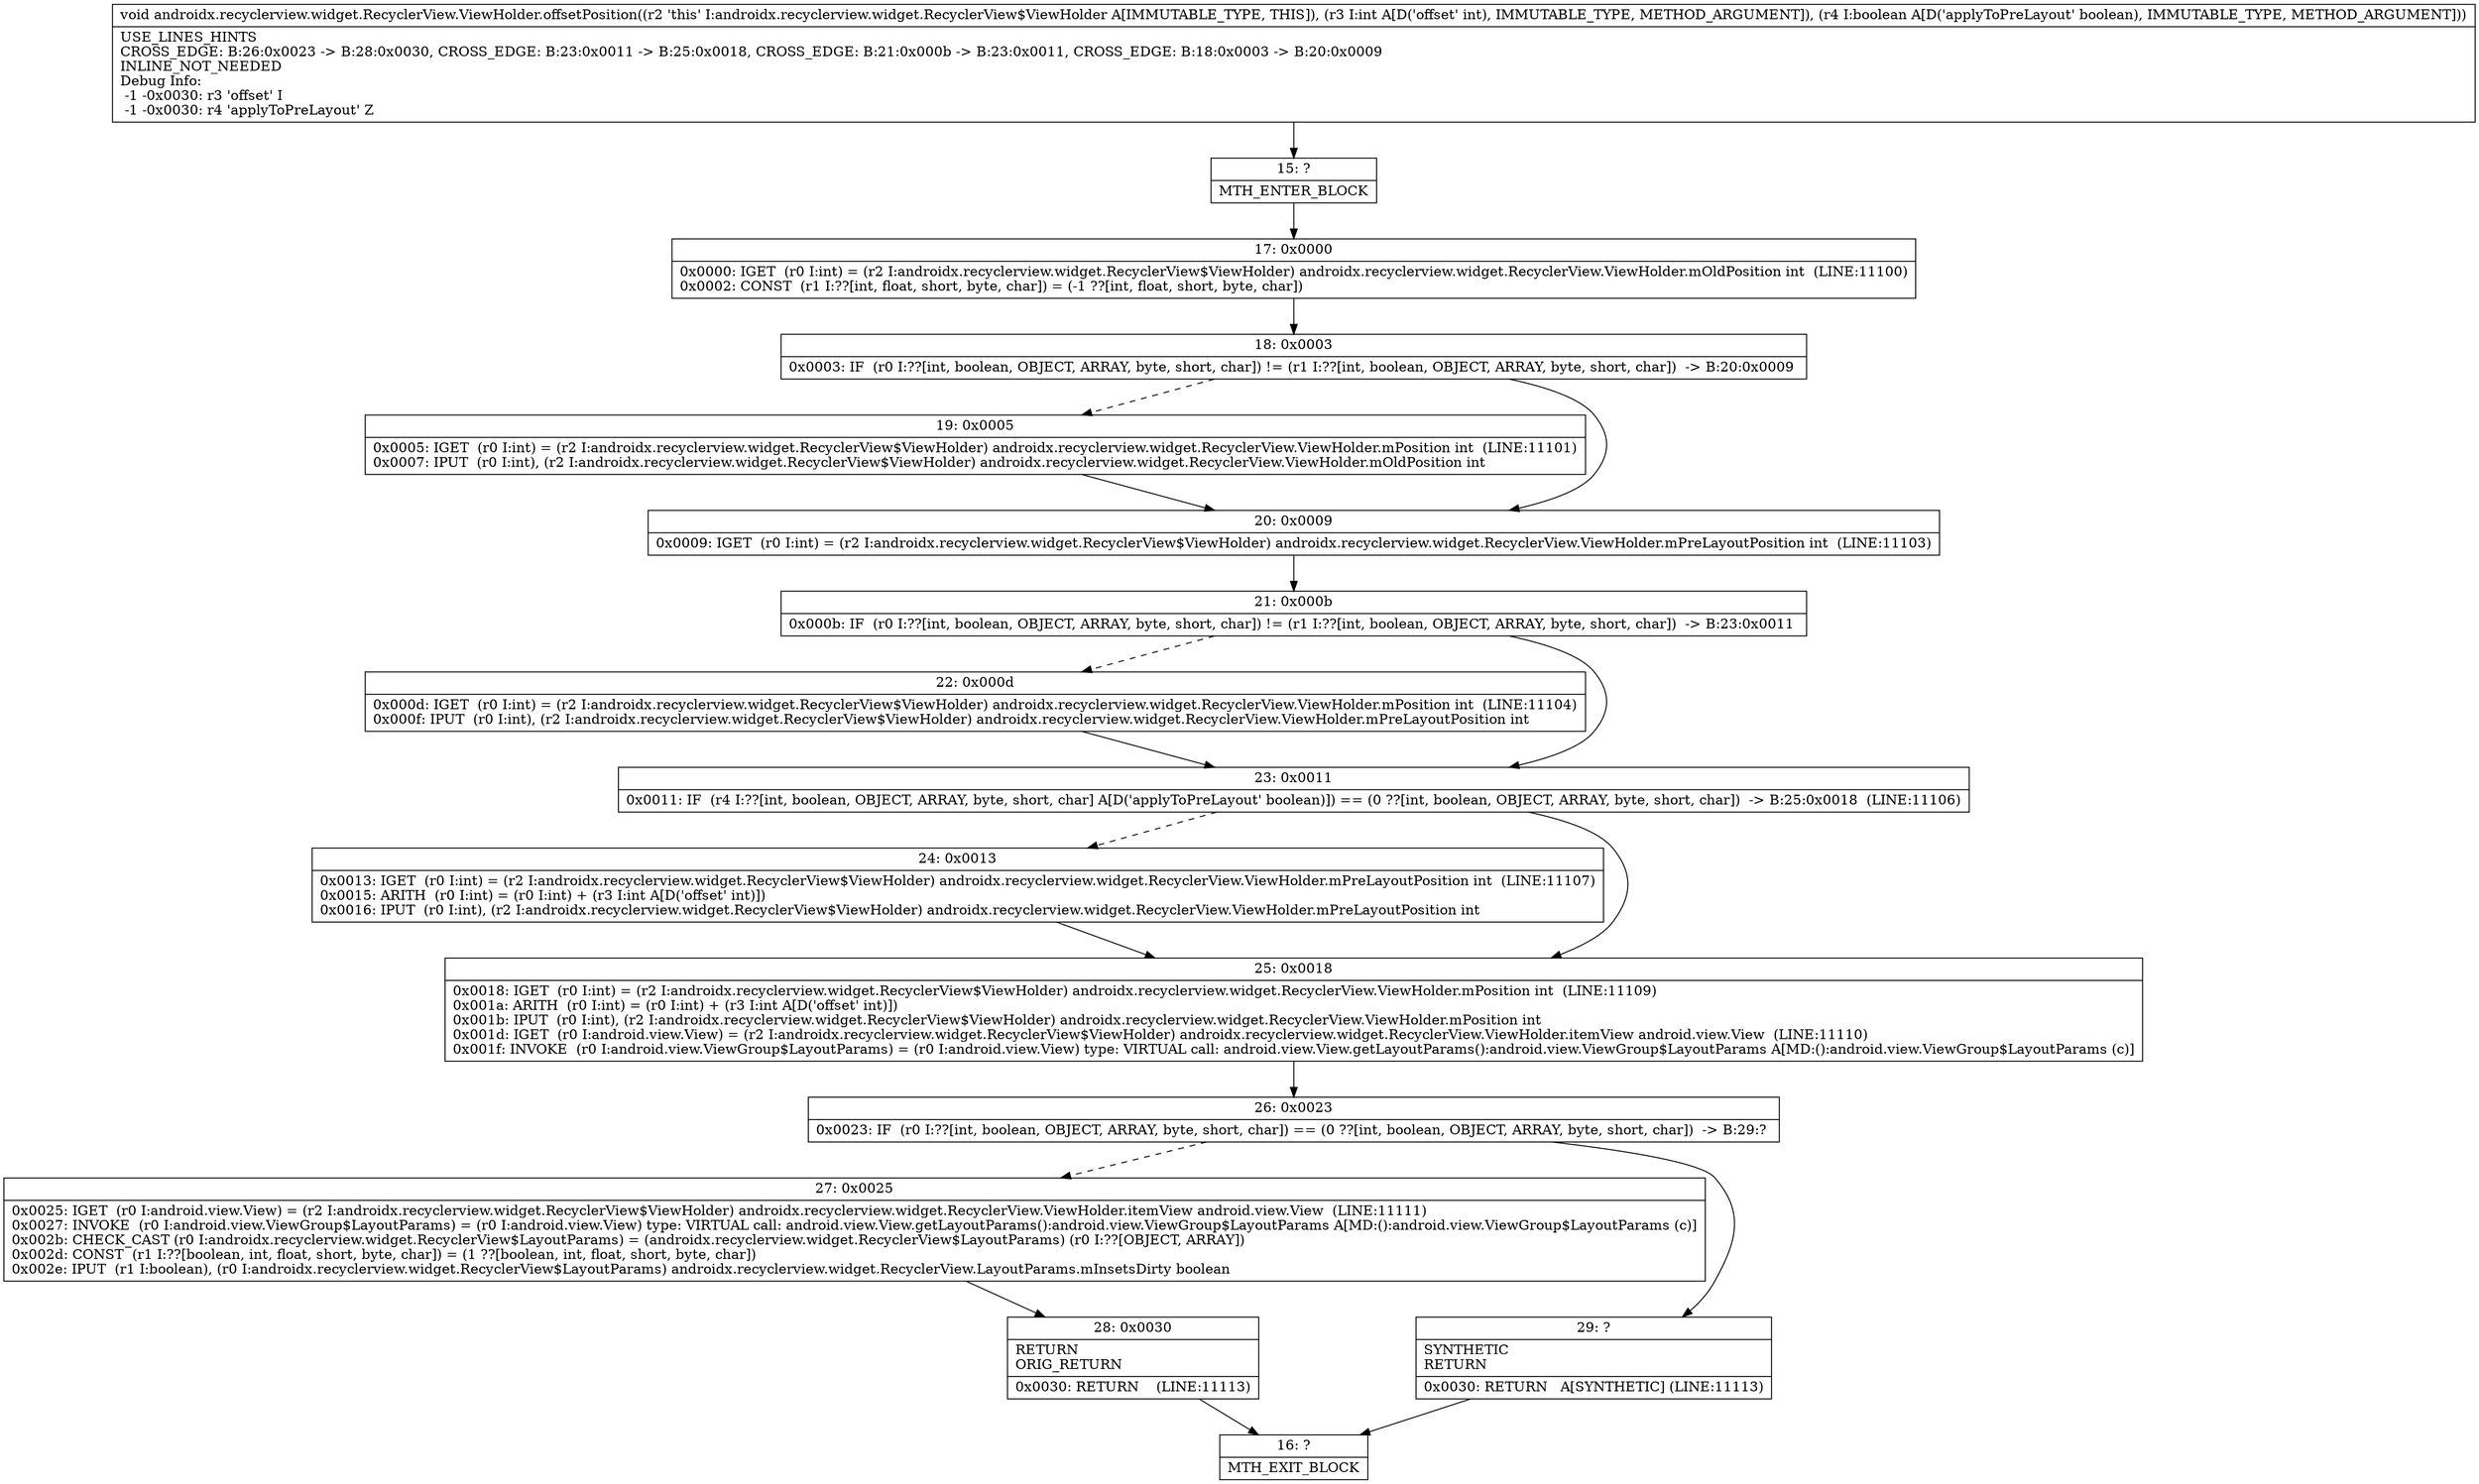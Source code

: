 digraph "CFG forandroidx.recyclerview.widget.RecyclerView.ViewHolder.offsetPosition(IZ)V" {
Node_15 [shape=record,label="{15\:\ ?|MTH_ENTER_BLOCK\l}"];
Node_17 [shape=record,label="{17\:\ 0x0000|0x0000: IGET  (r0 I:int) = (r2 I:androidx.recyclerview.widget.RecyclerView$ViewHolder) androidx.recyclerview.widget.RecyclerView.ViewHolder.mOldPosition int  (LINE:11100)\l0x0002: CONST  (r1 I:??[int, float, short, byte, char]) = (\-1 ??[int, float, short, byte, char]) \l}"];
Node_18 [shape=record,label="{18\:\ 0x0003|0x0003: IF  (r0 I:??[int, boolean, OBJECT, ARRAY, byte, short, char]) != (r1 I:??[int, boolean, OBJECT, ARRAY, byte, short, char])  \-\> B:20:0x0009 \l}"];
Node_19 [shape=record,label="{19\:\ 0x0005|0x0005: IGET  (r0 I:int) = (r2 I:androidx.recyclerview.widget.RecyclerView$ViewHolder) androidx.recyclerview.widget.RecyclerView.ViewHolder.mPosition int  (LINE:11101)\l0x0007: IPUT  (r0 I:int), (r2 I:androidx.recyclerview.widget.RecyclerView$ViewHolder) androidx.recyclerview.widget.RecyclerView.ViewHolder.mOldPosition int \l}"];
Node_20 [shape=record,label="{20\:\ 0x0009|0x0009: IGET  (r0 I:int) = (r2 I:androidx.recyclerview.widget.RecyclerView$ViewHolder) androidx.recyclerview.widget.RecyclerView.ViewHolder.mPreLayoutPosition int  (LINE:11103)\l}"];
Node_21 [shape=record,label="{21\:\ 0x000b|0x000b: IF  (r0 I:??[int, boolean, OBJECT, ARRAY, byte, short, char]) != (r1 I:??[int, boolean, OBJECT, ARRAY, byte, short, char])  \-\> B:23:0x0011 \l}"];
Node_22 [shape=record,label="{22\:\ 0x000d|0x000d: IGET  (r0 I:int) = (r2 I:androidx.recyclerview.widget.RecyclerView$ViewHolder) androidx.recyclerview.widget.RecyclerView.ViewHolder.mPosition int  (LINE:11104)\l0x000f: IPUT  (r0 I:int), (r2 I:androidx.recyclerview.widget.RecyclerView$ViewHolder) androidx.recyclerview.widget.RecyclerView.ViewHolder.mPreLayoutPosition int \l}"];
Node_23 [shape=record,label="{23\:\ 0x0011|0x0011: IF  (r4 I:??[int, boolean, OBJECT, ARRAY, byte, short, char] A[D('applyToPreLayout' boolean)]) == (0 ??[int, boolean, OBJECT, ARRAY, byte, short, char])  \-\> B:25:0x0018  (LINE:11106)\l}"];
Node_24 [shape=record,label="{24\:\ 0x0013|0x0013: IGET  (r0 I:int) = (r2 I:androidx.recyclerview.widget.RecyclerView$ViewHolder) androidx.recyclerview.widget.RecyclerView.ViewHolder.mPreLayoutPosition int  (LINE:11107)\l0x0015: ARITH  (r0 I:int) = (r0 I:int) + (r3 I:int A[D('offset' int)]) \l0x0016: IPUT  (r0 I:int), (r2 I:androidx.recyclerview.widget.RecyclerView$ViewHolder) androidx.recyclerview.widget.RecyclerView.ViewHolder.mPreLayoutPosition int \l}"];
Node_25 [shape=record,label="{25\:\ 0x0018|0x0018: IGET  (r0 I:int) = (r2 I:androidx.recyclerview.widget.RecyclerView$ViewHolder) androidx.recyclerview.widget.RecyclerView.ViewHolder.mPosition int  (LINE:11109)\l0x001a: ARITH  (r0 I:int) = (r0 I:int) + (r3 I:int A[D('offset' int)]) \l0x001b: IPUT  (r0 I:int), (r2 I:androidx.recyclerview.widget.RecyclerView$ViewHolder) androidx.recyclerview.widget.RecyclerView.ViewHolder.mPosition int \l0x001d: IGET  (r0 I:android.view.View) = (r2 I:androidx.recyclerview.widget.RecyclerView$ViewHolder) androidx.recyclerview.widget.RecyclerView.ViewHolder.itemView android.view.View  (LINE:11110)\l0x001f: INVOKE  (r0 I:android.view.ViewGroup$LayoutParams) = (r0 I:android.view.View) type: VIRTUAL call: android.view.View.getLayoutParams():android.view.ViewGroup$LayoutParams A[MD:():android.view.ViewGroup$LayoutParams (c)]\l}"];
Node_26 [shape=record,label="{26\:\ 0x0023|0x0023: IF  (r0 I:??[int, boolean, OBJECT, ARRAY, byte, short, char]) == (0 ??[int, boolean, OBJECT, ARRAY, byte, short, char])  \-\> B:29:? \l}"];
Node_27 [shape=record,label="{27\:\ 0x0025|0x0025: IGET  (r0 I:android.view.View) = (r2 I:androidx.recyclerview.widget.RecyclerView$ViewHolder) androidx.recyclerview.widget.RecyclerView.ViewHolder.itemView android.view.View  (LINE:11111)\l0x0027: INVOKE  (r0 I:android.view.ViewGroup$LayoutParams) = (r0 I:android.view.View) type: VIRTUAL call: android.view.View.getLayoutParams():android.view.ViewGroup$LayoutParams A[MD:():android.view.ViewGroup$LayoutParams (c)]\l0x002b: CHECK_CAST (r0 I:androidx.recyclerview.widget.RecyclerView$LayoutParams) = (androidx.recyclerview.widget.RecyclerView$LayoutParams) (r0 I:??[OBJECT, ARRAY]) \l0x002d: CONST  (r1 I:??[boolean, int, float, short, byte, char]) = (1 ??[boolean, int, float, short, byte, char]) \l0x002e: IPUT  (r1 I:boolean), (r0 I:androidx.recyclerview.widget.RecyclerView$LayoutParams) androidx.recyclerview.widget.RecyclerView.LayoutParams.mInsetsDirty boolean \l}"];
Node_28 [shape=record,label="{28\:\ 0x0030|RETURN\lORIG_RETURN\l|0x0030: RETURN    (LINE:11113)\l}"];
Node_16 [shape=record,label="{16\:\ ?|MTH_EXIT_BLOCK\l}"];
Node_29 [shape=record,label="{29\:\ ?|SYNTHETIC\lRETURN\l|0x0030: RETURN   A[SYNTHETIC] (LINE:11113)\l}"];
MethodNode[shape=record,label="{void androidx.recyclerview.widget.RecyclerView.ViewHolder.offsetPosition((r2 'this' I:androidx.recyclerview.widget.RecyclerView$ViewHolder A[IMMUTABLE_TYPE, THIS]), (r3 I:int A[D('offset' int), IMMUTABLE_TYPE, METHOD_ARGUMENT]), (r4 I:boolean A[D('applyToPreLayout' boolean), IMMUTABLE_TYPE, METHOD_ARGUMENT]))  | USE_LINES_HINTS\lCROSS_EDGE: B:26:0x0023 \-\> B:28:0x0030, CROSS_EDGE: B:23:0x0011 \-\> B:25:0x0018, CROSS_EDGE: B:21:0x000b \-\> B:23:0x0011, CROSS_EDGE: B:18:0x0003 \-\> B:20:0x0009\lINLINE_NOT_NEEDED\lDebug Info:\l  \-1 \-0x0030: r3 'offset' I\l  \-1 \-0x0030: r4 'applyToPreLayout' Z\l}"];
MethodNode -> Node_15;Node_15 -> Node_17;
Node_17 -> Node_18;
Node_18 -> Node_19[style=dashed];
Node_18 -> Node_20;
Node_19 -> Node_20;
Node_20 -> Node_21;
Node_21 -> Node_22[style=dashed];
Node_21 -> Node_23;
Node_22 -> Node_23;
Node_23 -> Node_24[style=dashed];
Node_23 -> Node_25;
Node_24 -> Node_25;
Node_25 -> Node_26;
Node_26 -> Node_27[style=dashed];
Node_26 -> Node_29;
Node_27 -> Node_28;
Node_28 -> Node_16;
Node_29 -> Node_16;
}

